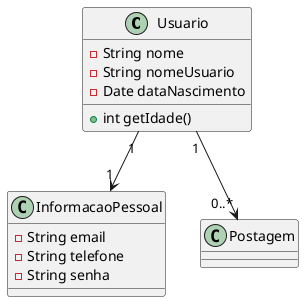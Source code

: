 @startuml
class Usuario {
    - String nome
    - String nomeUsuario
    - Date dataNascimento
    + int getIdade()
}

class InformacaoPessoal {
    - String email
    - String telefone
    - String senha
}

class Postagem {
}

Usuario "1"-->"1" InformacaoPessoal
Usuario "1"--> "0..*" Postagem

@enduml